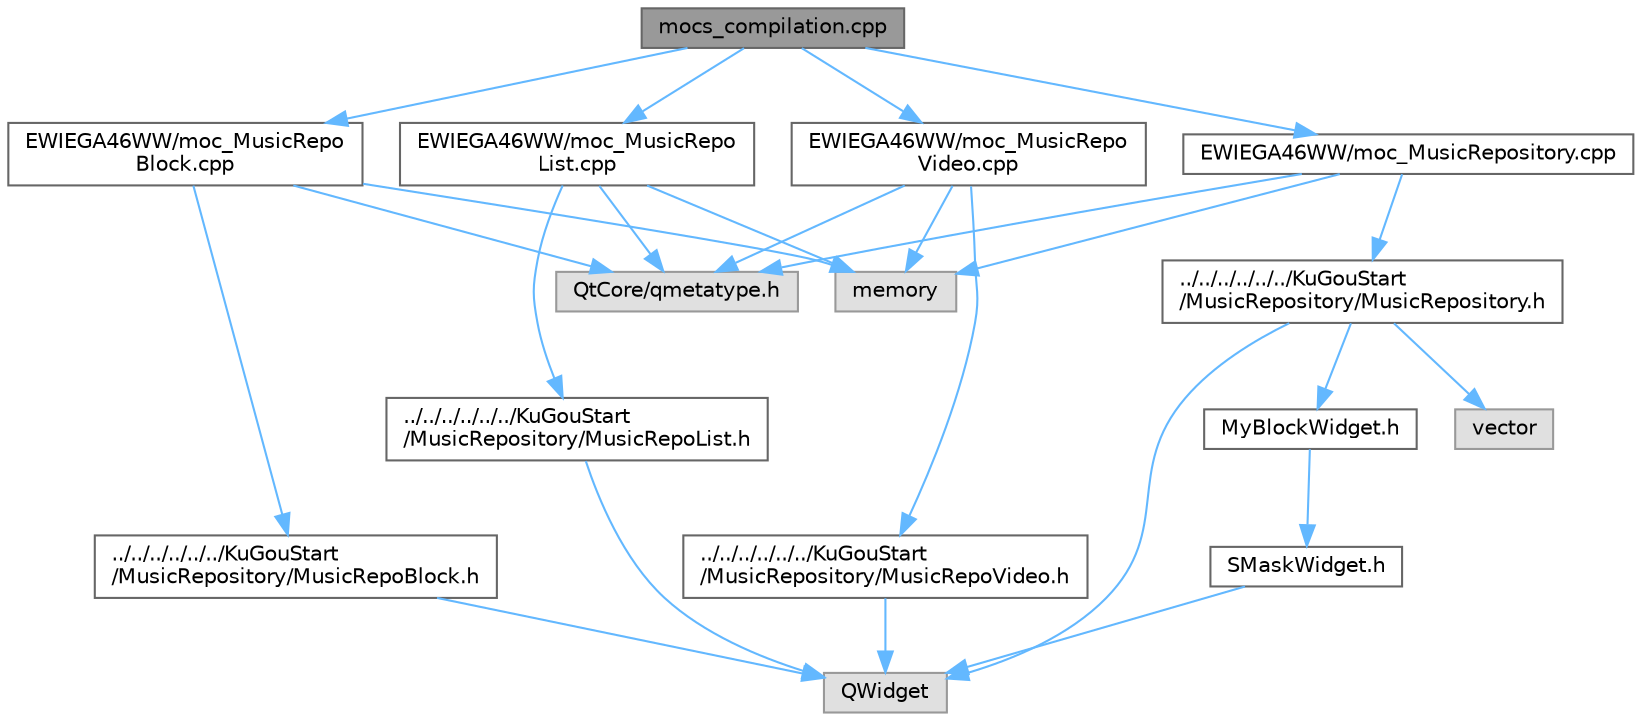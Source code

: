 digraph "mocs_compilation.cpp"
{
 // LATEX_PDF_SIZE
  bgcolor="transparent";
  edge [fontname=Helvetica,fontsize=10,labelfontname=Helvetica,labelfontsize=10];
  node [fontname=Helvetica,fontsize=10,shape=box,height=0.2,width=0.4];
  Node1 [id="Node000001",label="mocs_compilation.cpp",height=0.2,width=0.4,color="gray40", fillcolor="grey60", style="filled", fontcolor="black",tooltip=" "];
  Node1 -> Node2 [id="edge1_Node000001_Node000002",color="steelblue1",style="solid",tooltip=" "];
  Node2 [id="Node000002",label="EWIEGA46WW/moc_MusicRepo\lBlock.cpp",height=0.2,width=0.4,color="grey40", fillcolor="white", style="filled",URL="$build_2_desktop___qt__6__6__2___min_g_w__64__bit-_release_2_ku_gou_start_2_music_repository_2_mua7723730042edc8e91d46f739362f330.html",tooltip=" "];
  Node2 -> Node3 [id="edge2_Node000002_Node000003",color="steelblue1",style="solid",tooltip=" "];
  Node3 [id="Node000003",label="../../../../../../KuGouStart\l/MusicRepository/MusicRepoBlock.h",height=0.2,width=0.4,color="grey40", fillcolor="white", style="filled",URL="$_music_repo_block_8h.html",tooltip="定义 MusicRepoBlock 类，显示音乐仓库块状项"];
  Node3 -> Node4 [id="edge3_Node000003_Node000004",color="steelblue1",style="solid",tooltip=" "];
  Node4 [id="Node000004",label="QWidget",height=0.2,width=0.4,color="grey60", fillcolor="#E0E0E0", style="filled",tooltip=" "];
  Node2 -> Node5 [id="edge4_Node000002_Node000005",color="steelblue1",style="solid",tooltip=" "];
  Node5 [id="Node000005",label="QtCore/qmetatype.h",height=0.2,width=0.4,color="grey60", fillcolor="#E0E0E0", style="filled",tooltip=" "];
  Node2 -> Node6 [id="edge5_Node000002_Node000006",color="steelblue1",style="solid",tooltip=" "];
  Node6 [id="Node000006",label="memory",height=0.2,width=0.4,color="grey60", fillcolor="#E0E0E0", style="filled",tooltip=" "];
  Node1 -> Node7 [id="edge6_Node000001_Node000007",color="steelblue1",style="solid",tooltip=" "];
  Node7 [id="Node000007",label="EWIEGA46WW/moc_MusicRepo\lList.cpp",height=0.2,width=0.4,color="grey40", fillcolor="white", style="filled",URL="$build_2_desktop___qt__6__6__2___min_g_w__64__bit-_release_2_ku_gou_start_2_music_repository_2_mub73ef735b0daa15bc190b67e364714d7.html",tooltip=" "];
  Node7 -> Node8 [id="edge7_Node000007_Node000008",color="steelblue1",style="solid",tooltip=" "];
  Node8 [id="Node000008",label="../../../../../../KuGouStart\l/MusicRepository/MusicRepoList.h",height=0.2,width=0.4,color="grey40", fillcolor="white", style="filled",URL="$_music_repo_list_8h.html",tooltip="定义 MusicRepoList 类，显示音乐仓库列表项"];
  Node8 -> Node4 [id="edge8_Node000008_Node000004",color="steelblue1",style="solid",tooltip=" "];
  Node7 -> Node5 [id="edge9_Node000007_Node000005",color="steelblue1",style="solid",tooltip=" "];
  Node7 -> Node6 [id="edge10_Node000007_Node000006",color="steelblue1",style="solid",tooltip=" "];
  Node1 -> Node9 [id="edge11_Node000001_Node000009",color="steelblue1",style="solid",tooltip=" "];
  Node9 [id="Node000009",label="EWIEGA46WW/moc_MusicRepo\lVideo.cpp",height=0.2,width=0.4,color="grey40", fillcolor="white", style="filled",URL="$build_2_desktop___qt__6__6__2___min_g_w__64__bit-_release_2_ku_gou_start_2_music_repository_2_mud0cf79ba9b5bf36b16c5be91afd879fd.html",tooltip=" "];
  Node9 -> Node10 [id="edge12_Node000009_Node000010",color="steelblue1",style="solid",tooltip=" "];
  Node10 [id="Node000010",label="../../../../../../KuGouStart\l/MusicRepository/MusicRepoVideo.h",height=0.2,width=0.4,color="grey40", fillcolor="white", style="filled",URL="$_music_repo_video_8h.html",tooltip="定义 MusicRepoVideo 类，显示音乐仓库视频项"];
  Node10 -> Node4 [id="edge13_Node000010_Node000004",color="steelblue1",style="solid",tooltip=" "];
  Node9 -> Node5 [id="edge14_Node000009_Node000005",color="steelblue1",style="solid",tooltip=" "];
  Node9 -> Node6 [id="edge15_Node000009_Node000006",color="steelblue1",style="solid",tooltip=" "];
  Node1 -> Node11 [id="edge16_Node000001_Node000011",color="steelblue1",style="solid",tooltip=" "];
  Node11 [id="Node000011",label="EWIEGA46WW/moc_MusicRepository.cpp",height=0.2,width=0.4,color="grey40", fillcolor="white", style="filled",URL="$build_2_desktop___qt__6__6__2___min_g_w__64__bit-_release_2_ku_gou_start_2_music_repository_2_mu8e2c3f9318ebc0ba3da9aa03c1912b15.html",tooltip=" "];
  Node11 -> Node12 [id="edge17_Node000011_Node000012",color="steelblue1",style="solid",tooltip=" "];
  Node12 [id="Node000012",label="../../../../../../KuGouStart\l/MusicRepository/MusicRepository.h",height=0.2,width=0.4,color="grey40", fillcolor="white", style="filled",URL="$_music_repository_8h.html",tooltip="定义 MusicRepository 类，管理音乐仓库（歌曲和视频）界面"];
  Node12 -> Node13 [id="edge18_Node000012_Node000013",color="steelblue1",style="solid",tooltip=" "];
  Node13 [id="Node000013",label="MyBlockWidget.h",height=0.2,width=0.4,color="grey40", fillcolor="white", style="filled",URL="$_my_block_widget_8h.html",tooltip="定义 MyBlockWidget 类，提供块状控件功能"];
  Node13 -> Node14 [id="edge19_Node000013_Node000014",color="steelblue1",style="solid",tooltip=" "];
  Node14 [id="Node000014",label="SMaskWidget.h",height=0.2,width=0.4,color="grey40", fillcolor="white", style="filled",URL="$_s_mask_widget_8h.html",tooltip="定义 SMaskWidget 类，提供带动画的遮罩控件"];
  Node14 -> Node4 [id="edge20_Node000014_Node000004",color="steelblue1",style="solid",tooltip=" "];
  Node12 -> Node4 [id="edge21_Node000012_Node000004",color="steelblue1",style="solid",tooltip=" "];
  Node12 -> Node15 [id="edge22_Node000012_Node000015",color="steelblue1",style="solid",tooltip=" "];
  Node15 [id="Node000015",label="vector",height=0.2,width=0.4,color="grey60", fillcolor="#E0E0E0", style="filled",tooltip=" "];
  Node11 -> Node5 [id="edge23_Node000011_Node000005",color="steelblue1",style="solid",tooltip=" "];
  Node11 -> Node6 [id="edge24_Node000011_Node000006",color="steelblue1",style="solid",tooltip=" "];
}
